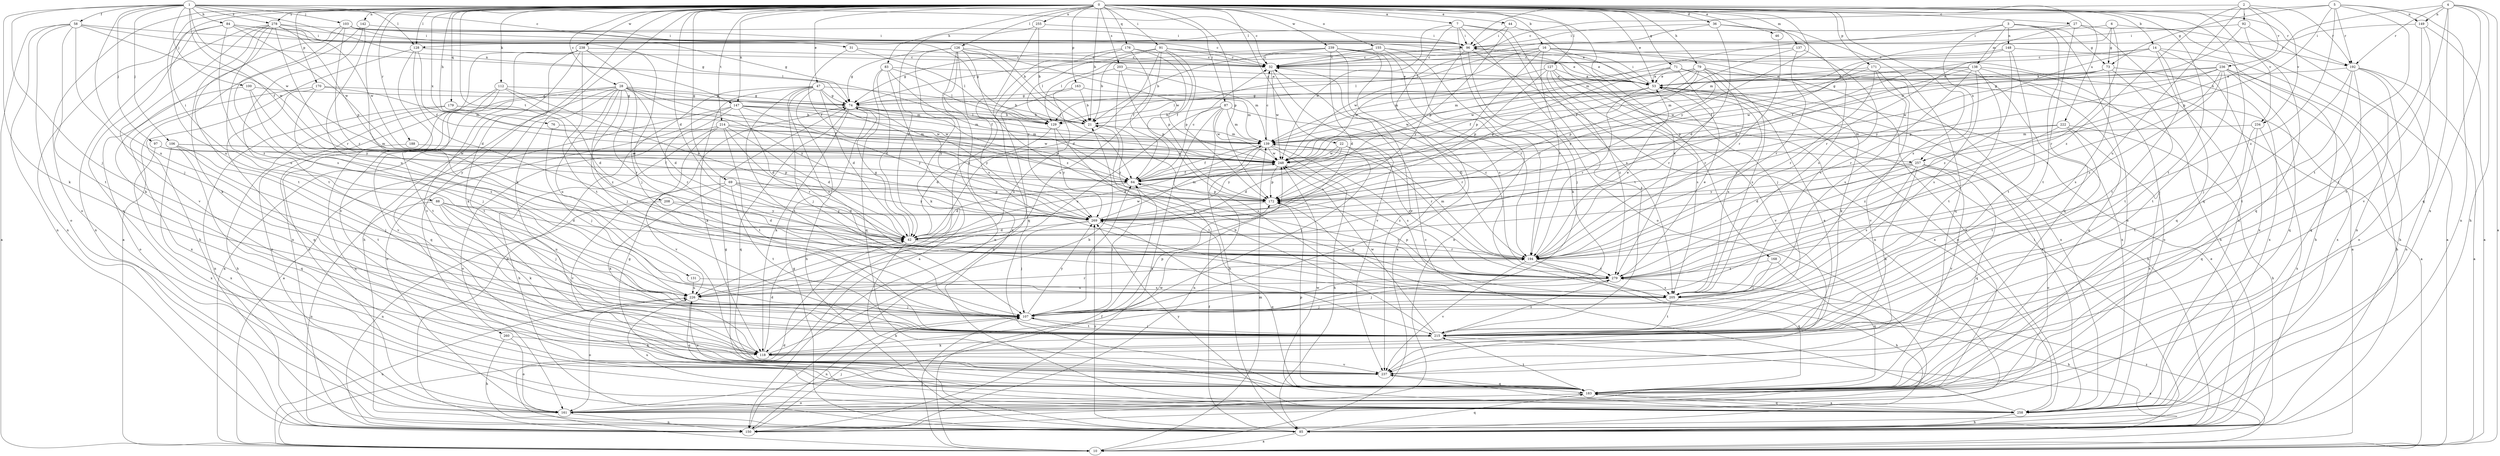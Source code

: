 strict digraph  {
0;
1;
2;
3;
4;
5;
6;
7;
10;
14;
16;
21;
22;
27;
28;
31;
32;
36;
42;
44;
46;
47;
53;
58;
64;
69;
71;
73;
74;
76;
79;
83;
84;
85;
87;
88;
91;
92;
96;
97;
100;
103;
106;
107;
112;
118;
126;
127;
128;
129;
131;
137;
138;
139;
142;
147;
148;
149;
150;
155;
161;
163;
168;
170;
171;
172;
176;
179;
183;
188;
192;
194;
203;
205;
208;
214;
215;
222;
226;
234;
236;
237;
238;
239;
248;
255;
257;
258;
260;
269;
278;
279;
0 -> 7  [label=a];
0 -> 14  [label=b];
0 -> 16  [label=b];
0 -> 21  [label=b];
0 -> 22  [label=c];
0 -> 27  [label=c];
0 -> 28  [label=c];
0 -> 36  [label=d];
0 -> 42  [label=d];
0 -> 44  [label=e];
0 -> 46  [label=e];
0 -> 47  [label=e];
0 -> 53  [label=e];
0 -> 69  [label=g];
0 -> 71  [label=g];
0 -> 76  [label=h];
0 -> 79  [label=h];
0 -> 83  [label=h];
0 -> 87  [label=i];
0 -> 88  [label=i];
0 -> 91  [label=i];
0 -> 112  [label=k];
0 -> 118  [label=k];
0 -> 126  [label=l];
0 -> 127  [label=l];
0 -> 128  [label=l];
0 -> 131  [label=m];
0 -> 137  [label=m];
0 -> 142  [label=n];
0 -> 147  [label=n];
0 -> 155  [label=o];
0 -> 161  [label=o];
0 -> 163  [label=p];
0 -> 168  [label=p];
0 -> 170  [label=p];
0 -> 171  [label=p];
0 -> 172  [label=p];
0 -> 176  [label=q];
0 -> 179  [label=q];
0 -> 183  [label=q];
0 -> 188  [label=r];
0 -> 203  [label=s];
0 -> 205  [label=s];
0 -> 208  [label=t];
0 -> 214  [label=t];
0 -> 215  [label=t];
0 -> 222  [label=u];
0 -> 226  [label=u];
0 -> 234  [label=v];
0 -> 238  [label=w];
0 -> 239  [label=w];
0 -> 255  [label=x];
0 -> 257  [label=x];
0 -> 260  [label=y];
0 -> 269  [label=y];
0 -> 278  [label=z];
1 -> 31  [label=c];
1 -> 32  [label=c];
1 -> 58  [label=f];
1 -> 64  [label=f];
1 -> 84  [label=h];
1 -> 97  [label=j];
1 -> 100  [label=j];
1 -> 103  [label=j];
1 -> 106  [label=j];
1 -> 107  [label=j];
1 -> 118  [label=k];
1 -> 128  [label=l];
1 -> 147  [label=n];
1 -> 192  [label=r];
1 -> 226  [label=u];
1 -> 248  [label=w];
1 -> 278  [label=z];
2 -> 92  [label=i];
2 -> 96  [label=i];
2 -> 192  [label=r];
2 -> 226  [label=u];
2 -> 234  [label=v];
2 -> 236  [label=v];
2 -> 279  [label=z];
3 -> 73  [label=g];
3 -> 138  [label=m];
3 -> 139  [label=m];
3 -> 148  [label=n];
3 -> 161  [label=o];
3 -> 215  [label=t];
3 -> 257  [label=x];
4 -> 10  [label=a];
4 -> 85  [label=h];
4 -> 149  [label=n];
4 -> 183  [label=q];
4 -> 192  [label=r];
4 -> 237  [label=v];
4 -> 257  [label=x];
4 -> 258  [label=x];
5 -> 32  [label=c];
5 -> 73  [label=g];
5 -> 149  [label=n];
5 -> 150  [label=n];
5 -> 172  [label=p];
5 -> 192  [label=r];
5 -> 215  [label=t];
5 -> 279  [label=z];
6 -> 73  [label=g];
6 -> 128  [label=l];
6 -> 139  [label=m];
6 -> 192  [label=r];
6 -> 194  [label=r];
7 -> 96  [label=i];
7 -> 107  [label=j];
7 -> 118  [label=k];
7 -> 161  [label=o];
7 -> 205  [label=s];
7 -> 215  [label=t];
7 -> 248  [label=w];
10 -> 42  [label=d];
10 -> 64  [label=f];
10 -> 107  [label=j];
10 -> 139  [label=m];
10 -> 226  [label=u];
10 -> 279  [label=z];
14 -> 32  [label=c];
14 -> 64  [label=f];
14 -> 85  [label=h];
14 -> 183  [label=q];
14 -> 215  [label=t];
14 -> 258  [label=x];
14 -> 269  [label=y];
16 -> 10  [label=a];
16 -> 32  [label=c];
16 -> 85  [label=h];
16 -> 107  [label=j];
16 -> 129  [label=l];
16 -> 172  [label=p];
16 -> 194  [label=r];
16 -> 248  [label=w];
16 -> 258  [label=x];
21 -> 139  [label=m];
21 -> 205  [label=s];
22 -> 42  [label=d];
22 -> 107  [label=j];
22 -> 248  [label=w];
22 -> 269  [label=y];
22 -> 279  [label=z];
27 -> 10  [label=a];
27 -> 96  [label=i];
27 -> 183  [label=q];
27 -> 194  [label=r];
27 -> 258  [label=x];
28 -> 10  [label=a];
28 -> 42  [label=d];
28 -> 64  [label=f];
28 -> 74  [label=g];
28 -> 107  [label=j];
28 -> 139  [label=m];
28 -> 161  [label=o];
28 -> 183  [label=q];
28 -> 194  [label=r];
28 -> 215  [label=t];
28 -> 226  [label=u];
28 -> 269  [label=y];
28 -> 279  [label=z];
31 -> 32  [label=c];
31 -> 64  [label=f];
31 -> 129  [label=l];
32 -> 53  [label=e];
32 -> 237  [label=v];
32 -> 248  [label=w];
36 -> 42  [label=d];
36 -> 96  [label=i];
36 -> 129  [label=l];
36 -> 183  [label=q];
36 -> 205  [label=s];
42 -> 74  [label=g];
42 -> 85  [label=h];
42 -> 194  [label=r];
42 -> 248  [label=w];
44 -> 96  [label=i];
44 -> 172  [label=p];
44 -> 279  [label=z];
46 -> 194  [label=r];
47 -> 21  [label=b];
47 -> 42  [label=d];
47 -> 74  [label=g];
47 -> 85  [label=h];
47 -> 107  [label=j];
47 -> 118  [label=k];
47 -> 150  [label=n];
47 -> 205  [label=s];
47 -> 215  [label=t];
47 -> 269  [label=y];
53 -> 74  [label=g];
53 -> 85  [label=h];
53 -> 96  [label=i];
53 -> 129  [label=l];
53 -> 194  [label=r];
53 -> 205  [label=s];
53 -> 248  [label=w];
58 -> 10  [label=a];
58 -> 96  [label=i];
58 -> 107  [label=j];
58 -> 129  [label=l];
58 -> 150  [label=n];
58 -> 161  [label=o];
58 -> 215  [label=t];
58 -> 248  [label=w];
64 -> 32  [label=c];
64 -> 42  [label=d];
64 -> 107  [label=j];
64 -> 172  [label=p];
69 -> 42  [label=d];
69 -> 118  [label=k];
69 -> 172  [label=p];
69 -> 215  [label=t];
69 -> 237  [label=v];
69 -> 269  [label=y];
71 -> 10  [label=a];
71 -> 53  [label=e];
71 -> 139  [label=m];
71 -> 161  [label=o];
71 -> 172  [label=p];
71 -> 194  [label=r];
71 -> 258  [label=x];
73 -> 53  [label=e];
73 -> 74  [label=g];
73 -> 205  [label=s];
73 -> 215  [label=t];
73 -> 248  [label=w];
73 -> 258  [label=x];
74 -> 21  [label=b];
74 -> 118  [label=k];
74 -> 129  [label=l];
74 -> 172  [label=p];
74 -> 183  [label=q];
74 -> 269  [label=y];
76 -> 107  [label=j];
76 -> 139  [label=m];
79 -> 53  [label=e];
79 -> 64  [label=f];
79 -> 118  [label=k];
79 -> 139  [label=m];
79 -> 172  [label=p];
79 -> 194  [label=r];
79 -> 205  [label=s];
79 -> 248  [label=w];
79 -> 269  [label=y];
83 -> 10  [label=a];
83 -> 42  [label=d];
83 -> 53  [label=e];
83 -> 64  [label=f];
83 -> 129  [label=l];
83 -> 183  [label=q];
84 -> 32  [label=c];
84 -> 53  [label=e];
84 -> 96  [label=i];
84 -> 150  [label=n];
84 -> 183  [label=q];
84 -> 248  [label=w];
84 -> 279  [label=z];
85 -> 10  [label=a];
85 -> 53  [label=e];
85 -> 64  [label=f];
85 -> 74  [label=g];
85 -> 96  [label=i];
85 -> 183  [label=q];
85 -> 269  [label=y];
87 -> 21  [label=b];
87 -> 85  [label=h];
87 -> 139  [label=m];
87 -> 150  [label=n];
87 -> 194  [label=r];
87 -> 226  [label=u];
87 -> 248  [label=w];
88 -> 42  [label=d];
88 -> 107  [label=j];
88 -> 118  [label=k];
88 -> 150  [label=n];
88 -> 226  [label=u];
88 -> 269  [label=y];
91 -> 21  [label=b];
91 -> 32  [label=c];
91 -> 42  [label=d];
91 -> 53  [label=e];
91 -> 64  [label=f];
91 -> 129  [label=l];
91 -> 172  [label=p];
91 -> 226  [label=u];
92 -> 96  [label=i];
92 -> 150  [label=n];
92 -> 183  [label=q];
92 -> 248  [label=w];
96 -> 32  [label=c];
96 -> 107  [label=j];
96 -> 129  [label=l];
96 -> 150  [label=n];
96 -> 269  [label=y];
97 -> 172  [label=p];
97 -> 248  [label=w];
97 -> 258  [label=x];
100 -> 74  [label=g];
100 -> 161  [label=o];
100 -> 205  [label=s];
100 -> 269  [label=y];
103 -> 21  [label=b];
103 -> 74  [label=g];
103 -> 96  [label=i];
103 -> 118  [label=k];
103 -> 129  [label=l];
103 -> 194  [label=r];
103 -> 205  [label=s];
106 -> 64  [label=f];
106 -> 107  [label=j];
106 -> 183  [label=q];
106 -> 215  [label=t];
106 -> 248  [label=w];
106 -> 258  [label=x];
107 -> 64  [label=f];
107 -> 150  [label=n];
107 -> 172  [label=p];
107 -> 215  [label=t];
107 -> 269  [label=y];
112 -> 42  [label=d];
112 -> 74  [label=g];
112 -> 161  [label=o];
112 -> 215  [label=t];
112 -> 237  [label=v];
112 -> 269  [label=y];
118 -> 21  [label=b];
118 -> 42  [label=d];
118 -> 53  [label=e];
118 -> 237  [label=v];
126 -> 32  [label=c];
126 -> 64  [label=f];
126 -> 74  [label=g];
126 -> 118  [label=k];
126 -> 150  [label=n];
126 -> 205  [label=s];
126 -> 248  [label=w];
126 -> 258  [label=x];
126 -> 279  [label=z];
127 -> 53  [label=e];
127 -> 172  [label=p];
127 -> 205  [label=s];
127 -> 237  [label=v];
127 -> 248  [label=w];
127 -> 258  [label=x];
127 -> 279  [label=z];
128 -> 32  [label=c];
128 -> 42  [label=d];
128 -> 64  [label=f];
128 -> 85  [label=h];
128 -> 237  [label=v];
129 -> 42  [label=d];
129 -> 215  [label=t];
129 -> 269  [label=y];
131 -> 205  [label=s];
131 -> 226  [label=u];
137 -> 32  [label=c];
137 -> 64  [label=f];
137 -> 194  [label=r];
137 -> 205  [label=s];
138 -> 53  [label=e];
138 -> 161  [label=o];
138 -> 172  [label=p];
138 -> 183  [label=q];
138 -> 194  [label=r];
138 -> 205  [label=s];
138 -> 215  [label=t];
138 -> 248  [label=w];
139 -> 32  [label=c];
139 -> 42  [label=d];
139 -> 64  [label=f];
139 -> 85  [label=h];
139 -> 150  [label=n];
139 -> 194  [label=r];
139 -> 205  [label=s];
139 -> 248  [label=w];
142 -> 10  [label=a];
142 -> 96  [label=i];
142 -> 215  [label=t];
142 -> 226  [label=u];
147 -> 10  [label=a];
147 -> 21  [label=b];
147 -> 42  [label=d];
147 -> 139  [label=m];
147 -> 161  [label=o];
147 -> 194  [label=r];
147 -> 248  [label=w];
147 -> 269  [label=y];
148 -> 32  [label=c];
148 -> 64  [label=f];
148 -> 85  [label=h];
148 -> 215  [label=t];
148 -> 279  [label=z];
149 -> 10  [label=a];
149 -> 96  [label=i];
149 -> 215  [label=t];
149 -> 237  [label=v];
150 -> 107  [label=j];
155 -> 32  [label=c];
155 -> 53  [label=e];
155 -> 74  [label=g];
155 -> 150  [label=n];
155 -> 194  [label=r];
161 -> 150  [label=n];
161 -> 248  [label=w];
163 -> 21  [label=b];
163 -> 74  [label=g];
163 -> 139  [label=m];
163 -> 226  [label=u];
168 -> 107  [label=j];
168 -> 183  [label=q];
168 -> 279  [label=z];
170 -> 74  [label=g];
170 -> 107  [label=j];
170 -> 139  [label=m];
170 -> 183  [label=q];
170 -> 258  [label=x];
171 -> 53  [label=e];
171 -> 139  [label=m];
171 -> 194  [label=r];
171 -> 205  [label=s];
171 -> 237  [label=v];
171 -> 258  [label=x];
172 -> 269  [label=y];
176 -> 32  [label=c];
176 -> 64  [label=f];
176 -> 172  [label=p];
176 -> 183  [label=q];
176 -> 269  [label=y];
179 -> 21  [label=b];
179 -> 85  [label=h];
179 -> 150  [label=n];
179 -> 248  [label=w];
183 -> 74  [label=g];
183 -> 161  [label=o];
183 -> 172  [label=p];
183 -> 215  [label=t];
183 -> 226  [label=u];
183 -> 258  [label=x];
188 -> 183  [label=q];
188 -> 248  [label=w];
192 -> 10  [label=a];
192 -> 53  [label=e];
192 -> 107  [label=j];
192 -> 150  [label=n];
192 -> 161  [label=o];
192 -> 183  [label=q];
192 -> 215  [label=t];
194 -> 53  [label=e];
194 -> 85  [label=h];
194 -> 139  [label=m];
194 -> 183  [label=q];
194 -> 237  [label=v];
194 -> 269  [label=y];
194 -> 279  [label=z];
203 -> 53  [label=e];
203 -> 139  [label=m];
203 -> 150  [label=n];
203 -> 172  [label=p];
203 -> 279  [label=z];
205 -> 85  [label=h];
205 -> 107  [label=j];
205 -> 172  [label=p];
205 -> 215  [label=t];
208 -> 42  [label=d];
208 -> 150  [label=n];
208 -> 269  [label=y];
214 -> 42  [label=d];
214 -> 85  [label=h];
214 -> 139  [label=m];
214 -> 161  [label=o];
214 -> 194  [label=r];
214 -> 215  [label=t];
214 -> 237  [label=v];
214 -> 248  [label=w];
215 -> 10  [label=a];
215 -> 21  [label=b];
215 -> 107  [label=j];
215 -> 118  [label=k];
215 -> 248  [label=w];
215 -> 279  [label=z];
222 -> 85  [label=h];
222 -> 139  [label=m];
222 -> 215  [label=t];
222 -> 258  [label=x];
222 -> 269  [label=y];
222 -> 279  [label=z];
226 -> 107  [label=j];
226 -> 161  [label=o];
226 -> 183  [label=q];
226 -> 194  [label=r];
234 -> 139  [label=m];
234 -> 183  [label=q];
234 -> 215  [label=t];
234 -> 258  [label=x];
236 -> 53  [label=e];
236 -> 74  [label=g];
236 -> 85  [label=h];
236 -> 172  [label=p];
236 -> 183  [label=q];
236 -> 194  [label=r];
236 -> 215  [label=t];
236 -> 248  [label=w];
236 -> 258  [label=x];
236 -> 279  [label=z];
237 -> 183  [label=q];
238 -> 32  [label=c];
238 -> 85  [label=h];
238 -> 107  [label=j];
238 -> 118  [label=k];
238 -> 150  [label=n];
238 -> 194  [label=r];
238 -> 215  [label=t];
238 -> 237  [label=v];
239 -> 10  [label=a];
239 -> 21  [label=b];
239 -> 32  [label=c];
239 -> 42  [label=d];
239 -> 74  [label=g];
239 -> 194  [label=r];
239 -> 205  [label=s];
239 -> 237  [label=v];
248 -> 64  [label=f];
248 -> 172  [label=p];
248 -> 279  [label=z];
255 -> 21  [label=b];
255 -> 42  [label=d];
255 -> 96  [label=i];
255 -> 226  [label=u];
257 -> 42  [label=d];
257 -> 64  [label=f];
257 -> 118  [label=k];
257 -> 161  [label=o];
257 -> 183  [label=q];
257 -> 205  [label=s];
257 -> 237  [label=v];
257 -> 269  [label=y];
258 -> 32  [label=c];
258 -> 53  [label=e];
258 -> 74  [label=g];
258 -> 85  [label=h];
258 -> 183  [label=q];
258 -> 226  [label=u];
258 -> 237  [label=v];
258 -> 248  [label=w];
258 -> 269  [label=y];
260 -> 85  [label=h];
260 -> 118  [label=k];
260 -> 161  [label=o];
269 -> 42  [label=d];
269 -> 107  [label=j];
269 -> 139  [label=m];
269 -> 183  [label=q];
278 -> 74  [label=g];
278 -> 96  [label=i];
278 -> 118  [label=k];
278 -> 150  [label=n];
278 -> 172  [label=p];
278 -> 194  [label=r];
278 -> 215  [label=t];
278 -> 226  [label=u];
278 -> 237  [label=v];
278 -> 248  [label=w];
279 -> 32  [label=c];
279 -> 53  [label=e];
279 -> 107  [label=j];
279 -> 172  [label=p];
279 -> 205  [label=s];
279 -> 226  [label=u];
}
